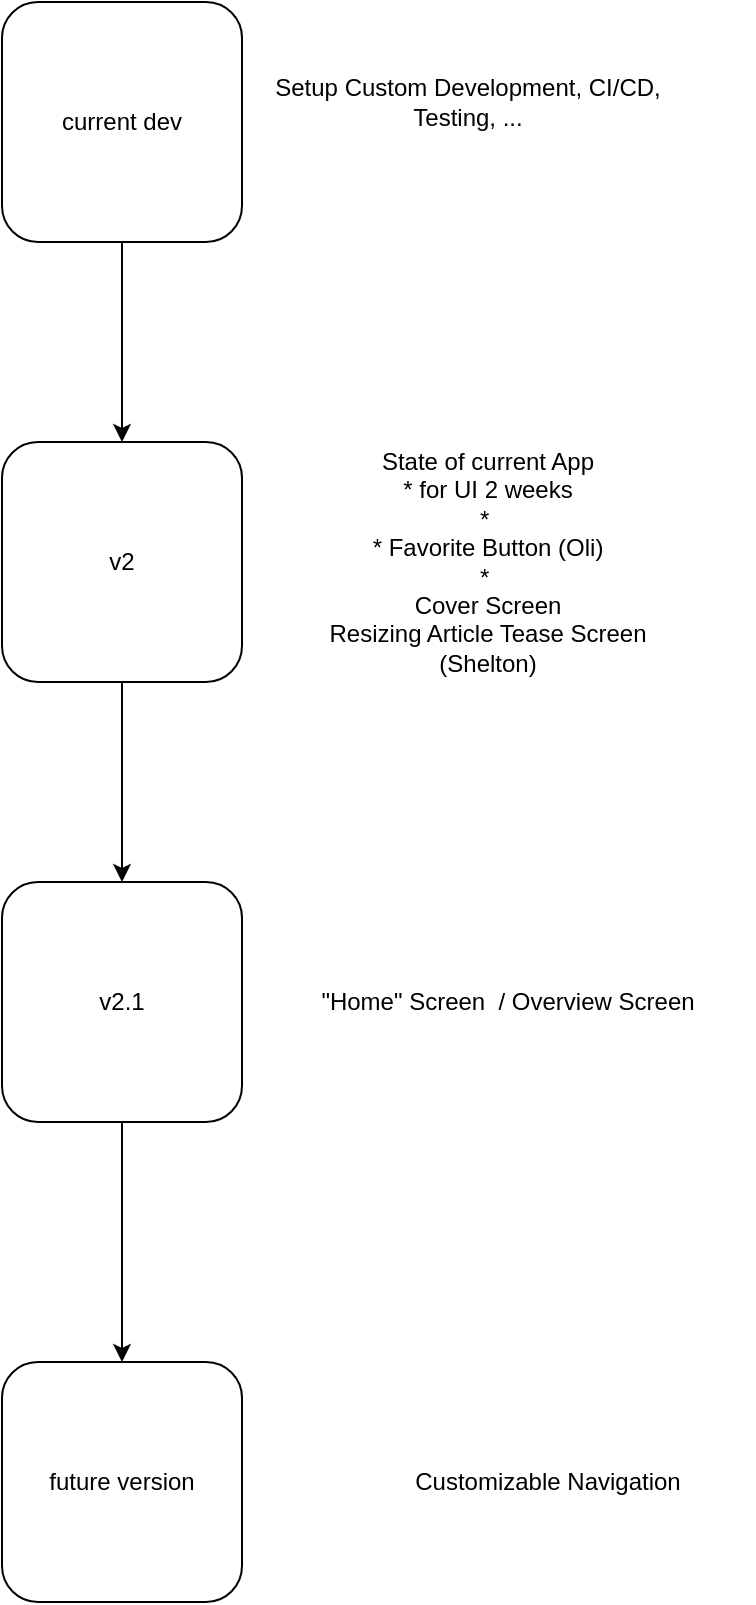 <mxfile version="13.6.5">
    <diagram id="wqbZgh4ZWrPS3jhDk-mk" name="Page-1">
        <mxGraphModel dx="686" dy="467" grid="1" gridSize="10" guides="1" tooltips="1" connect="1" arrows="1" fold="1" page="1" pageScale="1" pageWidth="827" pageHeight="1169" math="0" shadow="0">
            <root>
                <mxCell id="0"/>
                <mxCell id="1" parent="0"/>
                <mxCell id="4" style="edgeStyle=orthogonalEdgeStyle;rounded=0;orthogonalLoop=1;jettySize=auto;html=1;" edge="1" parent="1" source="2" target="3">
                    <mxGeometry relative="1" as="geometry"/>
                </mxCell>
                <mxCell id="2" value="current dev" style="rounded=1;whiteSpace=wrap;html=1;" vertex="1" parent="1">
                    <mxGeometry x="240" y="80" width="120" height="120" as="geometry"/>
                </mxCell>
                <mxCell id="6" style="edgeStyle=orthogonalEdgeStyle;rounded=0;orthogonalLoop=1;jettySize=auto;html=1;" edge="1" parent="1" source="3" target="5">
                    <mxGeometry relative="1" as="geometry"/>
                </mxCell>
                <mxCell id="3" value="v2" style="rounded=1;whiteSpace=wrap;html=1;" vertex="1" parent="1">
                    <mxGeometry x="240" y="300" width="120" height="120" as="geometry"/>
                </mxCell>
                <mxCell id="8" style="edgeStyle=orthogonalEdgeStyle;rounded=0;orthogonalLoop=1;jettySize=auto;html=1;entryX=0.5;entryY=0;entryDx=0;entryDy=0;" edge="1" parent="1" source="5" target="7">
                    <mxGeometry relative="1" as="geometry"/>
                </mxCell>
                <mxCell id="5" value="v2.1" style="rounded=1;whiteSpace=wrap;html=1;" vertex="1" parent="1">
                    <mxGeometry x="240" y="520" width="120" height="120" as="geometry"/>
                </mxCell>
                <mxCell id="7" value="future version" style="rounded=1;whiteSpace=wrap;html=1;" vertex="1" parent="1">
                    <mxGeometry x="240" y="760" width="120" height="120" as="geometry"/>
                </mxCell>
                <mxCell id="9" value="Setup Custom Development, CI/CD, Testing, ..." style="text;html=1;strokeColor=none;fillColor=none;align=center;verticalAlign=middle;whiteSpace=wrap;rounded=0;" vertex="1" parent="1">
                    <mxGeometry x="370" y="90" width="206" height="80" as="geometry"/>
                </mxCell>
                <mxCell id="10" value="State of current App&lt;br&gt;* for UI 2 weeks&lt;br&gt;*&amp;nbsp;&lt;br&gt;* Favorite Button (Oli)&lt;br&gt;*&amp;nbsp;&lt;br&gt;Cover Screen&lt;br&gt;Resizing Article Tease Screen (Shelton)" style="text;html=1;strokeColor=none;fillColor=none;align=center;verticalAlign=middle;whiteSpace=wrap;rounded=0;" vertex="1" parent="1">
                    <mxGeometry x="380" y="320" width="206" height="80" as="geometry"/>
                </mxCell>
                <mxCell id="11" value="&quot;Home&quot; Screen&amp;nbsp; / Overview Screen" style="text;html=1;strokeColor=none;fillColor=none;align=center;verticalAlign=middle;whiteSpace=wrap;rounded=0;" vertex="1" parent="1">
                    <mxGeometry x="390" y="540" width="206" height="80" as="geometry"/>
                </mxCell>
                <mxCell id="12" value="Customizable Navigation" style="text;html=1;strokeColor=none;fillColor=none;align=center;verticalAlign=middle;whiteSpace=wrap;rounded=0;" vertex="1" parent="1">
                    <mxGeometry x="410" y="780" width="206" height="80" as="geometry"/>
                </mxCell>
            </root>
        </mxGraphModel>
    </diagram>
</mxfile>